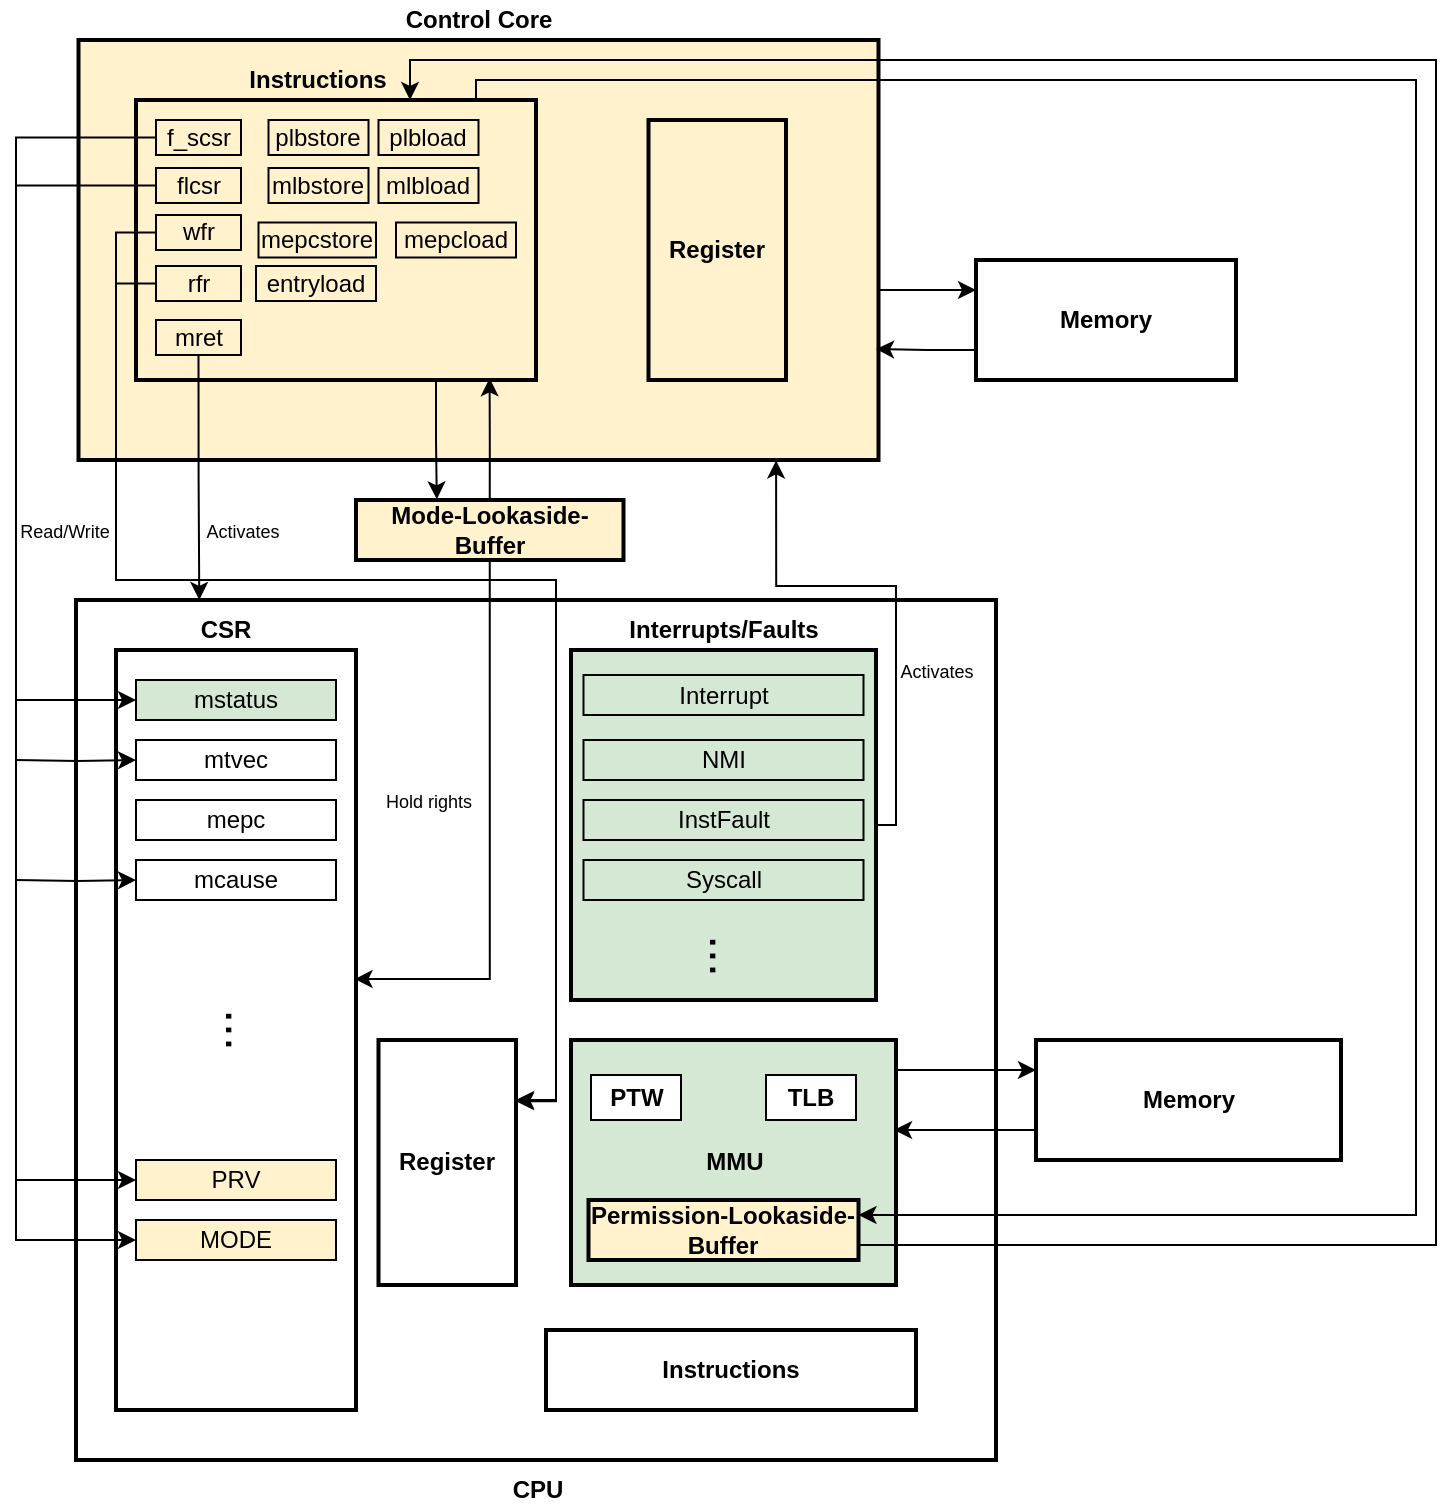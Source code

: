 <mxfile version="22.1.16" type="device">
  <diagram name="Page-1" id="lWgfi18Y_jWvnvoetsCB">
    <mxGraphModel dx="1159" dy="1758" grid="1" gridSize="10" guides="1" tooltips="1" connect="1" arrows="1" fold="1" page="1" pageScale="1" pageWidth="850" pageHeight="1100" math="0" shadow="0">
      <root>
        <mxCell id="0" />
        <mxCell id="1" parent="0" />
        <mxCell id="_68_vdc42wbrXUWpL5Hm-5" value="" style="rounded=0;whiteSpace=wrap;html=1;strokeWidth=2;" parent="1" vertex="1">
          <mxGeometry x="80" y="150" width="460" height="430" as="geometry" />
        </mxCell>
        <mxCell id="_68_vdc42wbrXUWpL5Hm-6" value="" style="rounded=0;whiteSpace=wrap;html=1;strokeWidth=2;" parent="1" vertex="1">
          <mxGeometry x="100" y="175" width="120" height="380" as="geometry" />
        </mxCell>
        <mxCell id="or6BYVte4kU1m6hormRg-66" style="edgeStyle=orthogonalEdgeStyle;rounded=0;orthogonalLoop=1;jettySize=auto;html=1;entryX=0;entryY=0.5;entryDx=0;entryDy=0;" parent="1" target="_68_vdc42wbrXUWpL5Hm-8" edge="1">
          <mxGeometry relative="1" as="geometry">
            <mxPoint x="50" y="190" as="sourcePoint" />
            <Array as="points">
              <mxPoint x="50" y="200" />
            </Array>
          </mxGeometry>
        </mxCell>
        <mxCell id="_68_vdc42wbrXUWpL5Hm-8" value="" style="rounded=0;whiteSpace=wrap;html=1;align=center;fillColor=#d5e8d4;strokeColor=#000000;" parent="1" vertex="1">
          <mxGeometry x="110" y="190" width="100" height="20" as="geometry" />
        </mxCell>
        <mxCell id="or6BYVte4kU1m6hormRg-67" style="edgeStyle=orthogonalEdgeStyle;rounded=0;orthogonalLoop=1;jettySize=auto;html=1;entryX=0;entryY=0.5;entryDx=0;entryDy=0;" parent="1" target="_68_vdc42wbrXUWpL5Hm-10" edge="1">
          <mxGeometry relative="1" as="geometry">
            <mxPoint x="50" y="230" as="sourcePoint" />
          </mxGeometry>
        </mxCell>
        <mxCell id="_68_vdc42wbrXUWpL5Hm-10" value="" style="rounded=0;whiteSpace=wrap;html=1;fillColor=#FFFFFF;strokeColor=#000000;" parent="1" vertex="1">
          <mxGeometry x="110" y="220" width="100" height="20" as="geometry" />
        </mxCell>
        <mxCell id="_68_vdc42wbrXUWpL5Hm-15" value="&lt;b&gt;CSR&lt;/b&gt;" style="text;html=1;strokeColor=none;fillColor=none;align=center;verticalAlign=middle;whiteSpace=wrap;rounded=0;" parent="1" vertex="1">
          <mxGeometry x="125" y="150" width="60" height="30" as="geometry" />
        </mxCell>
        <mxCell id="_68_vdc42wbrXUWpL5Hm-16" value="..." style="text;html=1;strokeColor=none;fillColor=none;align=center;verticalAlign=middle;whiteSpace=wrap;rounded=0;rotation=90;fontSize=25;" parent="1" vertex="1">
          <mxGeometry x="135" y="357.5" width="60" height="15" as="geometry" />
        </mxCell>
        <mxCell id="_68_vdc42wbrXUWpL5Hm-17" value="mstatus" style="text;html=1;strokeColor=none;fillColor=none;align=center;verticalAlign=middle;whiteSpace=wrap;rounded=0;" parent="1" vertex="1">
          <mxGeometry x="135" y="192.5" width="50" height="15" as="geometry" />
        </mxCell>
        <mxCell id="_68_vdc42wbrXUWpL5Hm-18" value="" style="rounded=0;whiteSpace=wrap;html=1;fillColor=#FFFFFF;strokeColor=#000000;" parent="1" vertex="1">
          <mxGeometry x="110" y="250" width="100" height="20" as="geometry" />
        </mxCell>
        <mxCell id="or6BYVte4kU1m6hormRg-68" style="edgeStyle=orthogonalEdgeStyle;rounded=0;orthogonalLoop=1;jettySize=auto;html=1;entryX=0;entryY=0.5;entryDx=0;entryDy=0;" parent="1" target="_68_vdc42wbrXUWpL5Hm-19" edge="1">
          <mxGeometry relative="1" as="geometry">
            <mxPoint x="50" y="290" as="sourcePoint" />
          </mxGeometry>
        </mxCell>
        <mxCell id="_68_vdc42wbrXUWpL5Hm-19" value="" style="rounded=0;whiteSpace=wrap;html=1;strokeColor=#000000;fillColor=#FFFFFF;" parent="1" vertex="1">
          <mxGeometry x="110" y="280" width="100" height="20" as="geometry" />
        </mxCell>
        <mxCell id="_68_vdc42wbrXUWpL5Hm-20" value="" style="rounded=0;whiteSpace=wrap;html=1;fillColor=#fff2cc;strokeColor=#000000;" parent="1" vertex="1">
          <mxGeometry x="110" y="430" width="100" height="20" as="geometry" />
        </mxCell>
        <mxCell id="_68_vdc42wbrXUWpL5Hm-21" value="mtvec" style="text;html=1;strokeColor=none;fillColor=none;align=center;verticalAlign=middle;whiteSpace=wrap;rounded=0;" parent="1" vertex="1">
          <mxGeometry x="135" y="222.5" width="50" height="15" as="geometry" />
        </mxCell>
        <mxCell id="_68_vdc42wbrXUWpL5Hm-22" value="mepc" style="text;html=1;strokeColor=none;fillColor=none;align=center;verticalAlign=middle;whiteSpace=wrap;rounded=0;" parent="1" vertex="1">
          <mxGeometry x="135" y="252.5" width="50" height="15" as="geometry" />
        </mxCell>
        <mxCell id="_68_vdc42wbrXUWpL5Hm-23" value="mcause" style="text;html=1;strokeColor=none;fillColor=none;align=center;verticalAlign=middle;whiteSpace=wrap;rounded=0;" parent="1" vertex="1">
          <mxGeometry x="135" y="282.5" width="50" height="15" as="geometry" />
        </mxCell>
        <mxCell id="_68_vdc42wbrXUWpL5Hm-28" value="" style="rounded=0;whiteSpace=wrap;html=1;fillColor=#fff2cc;strokeColor=#000000;" parent="1" vertex="1">
          <mxGeometry x="110" y="460" width="100" height="20" as="geometry" />
        </mxCell>
        <mxCell id="_68_vdc42wbrXUWpL5Hm-30" value="PRV" style="text;html=1;strokeColor=none;fillColor=none;align=center;verticalAlign=middle;whiteSpace=wrap;rounded=0;" parent="1" vertex="1">
          <mxGeometry x="135" y="432.5" width="50" height="15" as="geometry" />
        </mxCell>
        <mxCell id="_68_vdc42wbrXUWpL5Hm-55" value="&lt;b&gt;Instructions&lt;/b&gt;" style="rounded=0;whiteSpace=wrap;html=1;strokeWidth=2;" parent="1" vertex="1">
          <mxGeometry x="315" y="515" width="185" height="40" as="geometry" />
        </mxCell>
        <mxCell id="_68_vdc42wbrXUWpL5Hm-78" value="" style="rounded=0;whiteSpace=wrap;html=1;strokeWidth=2;fillColor=#d5e8d4;strokeColor=#000000;" parent="1" vertex="1">
          <mxGeometry x="327.5" y="175" width="152.5" height="175" as="geometry" />
        </mxCell>
        <mxCell id="_68_vdc42wbrXUWpL5Hm-79" value="&lt;div align=&quot;center&quot;&gt;&lt;b&gt;Interrupts/Faults&lt;/b&gt;&lt;/div&gt;" style="text;html=1;strokeColor=none;fillColor=none;align=center;verticalAlign=middle;whiteSpace=wrap;rounded=0;" parent="1" vertex="1">
          <mxGeometry x="333.75" y="150" width="140" height="30" as="geometry" />
        </mxCell>
        <mxCell id="_68_vdc42wbrXUWpL5Hm-90" value="Interrupt" style="rounded=0;whiteSpace=wrap;html=1;fillColor=#d5e8d4;strokeColor=#000000;" parent="1" vertex="1">
          <mxGeometry x="333.75" y="187.5" width="140" height="20" as="geometry" />
        </mxCell>
        <mxCell id="_68_vdc42wbrXUWpL5Hm-91" value="NMI" style="rounded=0;whiteSpace=wrap;html=1;fillColor=#d5e8d4;strokeColor=#000000;" parent="1" vertex="1">
          <mxGeometry x="333.75" y="220" width="140" height="20" as="geometry" />
        </mxCell>
        <mxCell id="_68_vdc42wbrXUWpL5Hm-92" value="InstFault" style="rounded=0;whiteSpace=wrap;html=1;fillColor=#d5e8d4;strokeColor=#000000;" parent="1" vertex="1">
          <mxGeometry x="333.75" y="250" width="140" height="20" as="geometry" />
        </mxCell>
        <mxCell id="_68_vdc42wbrXUWpL5Hm-93" value="Syscall" style="rounded=0;whiteSpace=wrap;html=1;fillColor=#d5e8d4;strokeColor=#000000;" parent="1" vertex="1">
          <mxGeometry x="333.75" y="280" width="140" height="20" as="geometry" />
        </mxCell>
        <mxCell id="_68_vdc42wbrXUWpL5Hm-94" value="..." style="text;html=1;strokeColor=none;fillColor=none;align=center;verticalAlign=middle;whiteSpace=wrap;rounded=0;rotation=90;fontSize=25;" parent="1" vertex="1">
          <mxGeometry x="377.5" y="320" width="60" height="15" as="geometry" />
        </mxCell>
        <mxCell id="-MQ5OYvx68v049hU23wg-7" style="edgeStyle=orthogonalEdgeStyle;rounded=0;orthogonalLoop=1;jettySize=auto;html=1;entryX=0;entryY=0.25;entryDx=0;entryDy=0;" parent="1" source="_68_vdc42wbrXUWpL5Hm-104" target="or6BYVte4kU1m6hormRg-42" edge="1">
          <mxGeometry relative="1" as="geometry">
            <Array as="points">
              <mxPoint x="510" y="385" />
              <mxPoint x="510" y="385" />
            </Array>
          </mxGeometry>
        </mxCell>
        <mxCell id="_68_vdc42wbrXUWpL5Hm-104" value="&lt;b&gt;MMU&lt;/b&gt;" style="rounded=0;whiteSpace=wrap;html=1;strokeWidth=2;fillColor=#d5e8d4;strokeColor=#000000;" parent="1" vertex="1">
          <mxGeometry x="327.5" y="370" width="162.5" height="122.5" as="geometry" />
        </mxCell>
        <mxCell id="_68_vdc42wbrXUWpL5Hm-110" value="&lt;b&gt;TLB&lt;/b&gt;" style="rounded=0;whiteSpace=wrap;html=1;strokeWidth=1;" parent="1" vertex="1">
          <mxGeometry x="425" y="387.5" width="45" height="22.5" as="geometry" />
        </mxCell>
        <mxCell id="_68_vdc42wbrXUWpL5Hm-111" value="&lt;b&gt;PTW&lt;/b&gt;" style="rounded=0;whiteSpace=wrap;html=1;strokeWidth=1;" parent="1" vertex="1">
          <mxGeometry x="337.5" y="387.5" width="45" height="22.5" as="geometry" />
        </mxCell>
        <mxCell id="_68_vdc42wbrXUWpL5Hm-24" value="MODE" style="text;html=1;strokeColor=none;fillColor=none;align=center;verticalAlign=middle;whiteSpace=wrap;rounded=0;" parent="1" vertex="1">
          <mxGeometry x="135" y="462.5" width="50" height="15" as="geometry" />
        </mxCell>
        <mxCell id="or6BYVte4kU1m6hormRg-21" style="edgeStyle=orthogonalEdgeStyle;rounded=0;orthogonalLoop=1;jettySize=auto;html=1;exitX=1;exitY=0.5;exitDx=0;exitDy=0;entryX=0;entryY=0.25;entryDx=0;entryDy=0;" parent="1" source="or6BYVte4kU1m6hormRg-1" target="or6BYVte4kU1m6hormRg-14" edge="1">
          <mxGeometry relative="1" as="geometry">
            <Array as="points">
              <mxPoint x="480" y="25" />
            </Array>
          </mxGeometry>
        </mxCell>
        <mxCell id="or6BYVte4kU1m6hormRg-1" value="" style="rounded=0;whiteSpace=wrap;html=1;strokeWidth=2;fillColor=#fff2cc;strokeColor=#000000;" parent="1" vertex="1">
          <mxGeometry x="81.25" y="-130" width="400" height="210" as="geometry" />
        </mxCell>
        <mxCell id="or6BYVte4kU1m6hormRg-3" value="&lt;b&gt;&lt;font style=&quot;font-size: 12px;&quot;&gt;Control Core&lt;/font&gt;&lt;/b&gt;" style="text;html=1;strokeColor=none;fillColor=none;align=center;verticalAlign=middle;whiteSpace=wrap;rounded=0;" parent="1" vertex="1">
          <mxGeometry x="240" y="-150" width="82.5" height="20" as="geometry" />
        </mxCell>
        <mxCell id="-MQ5OYvx68v049hU23wg-14" style="edgeStyle=orthogonalEdgeStyle;rounded=0;orthogonalLoop=1;jettySize=auto;html=1;exitX=0.75;exitY=0;exitDx=0;exitDy=0;entryX=1;entryY=0.25;entryDx=0;entryDy=0;" parent="1" source="or6BYVte4kU1m6hormRg-4" target="_68_vdc42wbrXUWpL5Hm-97" edge="1">
          <mxGeometry relative="1" as="geometry">
            <Array as="points">
              <mxPoint x="280" y="-50" />
              <mxPoint x="280" y="-110" />
              <mxPoint x="750" y="-110" />
              <mxPoint x="750" y="458" />
            </Array>
          </mxGeometry>
        </mxCell>
        <mxCell id="or6BYVte4kU1m6hormRg-4" value="" style="rounded=0;whiteSpace=wrap;html=1;strokeWidth=2;fillColor=#fff2cc;strokeColor=#000000;" parent="1" vertex="1">
          <mxGeometry x="110" y="-100" width="200" height="140" as="geometry" />
        </mxCell>
        <mxCell id="or6BYVte4kU1m6hormRg-5" value="&lt;b&gt;Register&lt;/b&gt;" style="rounded=0;whiteSpace=wrap;html=1;strokeWidth=2;fillColor=#fff2cc;strokeColor=#000000;" parent="1" vertex="1">
          <mxGeometry x="366.25" y="-90" width="68.75" height="130" as="geometry" />
        </mxCell>
        <mxCell id="or6BYVte4kU1m6hormRg-7" value="&lt;b&gt;Mode-Lookaside-Buffer&lt;/b&gt;" style="rounded=0;whiteSpace=wrap;html=1;strokeWidth=2;rotation=0;fillColor=#fff2cc;strokeColor=default;" parent="1" vertex="1">
          <mxGeometry x="220" y="100" width="133.75" height="30" as="geometry" />
        </mxCell>
        <mxCell id="or6BYVte4kU1m6hormRg-9" value="&lt;b&gt;Instructions&lt;/b&gt;" style="text;html=1;strokeColor=none;fillColor=none;align=center;verticalAlign=middle;whiteSpace=wrap;rounded=0;" parent="1" vertex="1">
          <mxGeometry x="171.25" y="-120" width="60" height="20" as="geometry" />
        </mxCell>
        <mxCell id="or6BYVte4kU1m6hormRg-14" value="&lt;b&gt;Memory&lt;/b&gt;" style="rounded=0;whiteSpace=wrap;html=1;strokeWidth=2;" parent="1" vertex="1">
          <mxGeometry x="530" y="-20" width="130" height="60" as="geometry" />
        </mxCell>
        <mxCell id="or6BYVte4kU1m6hormRg-22" style="edgeStyle=orthogonalEdgeStyle;rounded=0;orthogonalLoop=1;jettySize=auto;html=1;exitX=0;exitY=0.75;exitDx=0;exitDy=0;entryX=0.997;entryY=0.736;entryDx=0;entryDy=0;entryPerimeter=0;" parent="1" source="or6BYVte4kU1m6hormRg-14" target="or6BYVte4kU1m6hormRg-1" edge="1">
          <mxGeometry relative="1" as="geometry" />
        </mxCell>
        <mxCell id="or6BYVte4kU1m6hormRg-37" style="edgeStyle=orthogonalEdgeStyle;rounded=0;orthogonalLoop=1;jettySize=auto;html=1;exitX=1;exitY=0.5;exitDx=0;exitDy=0;entryX=0.872;entryY=1.001;entryDx=0;entryDy=0;entryPerimeter=0;" parent="1" source="_68_vdc42wbrXUWpL5Hm-78" target="or6BYVte4kU1m6hormRg-1" edge="1">
          <mxGeometry relative="1" as="geometry">
            <Array as="points">
              <mxPoint x="490" y="263" />
              <mxPoint x="490" y="143" />
              <mxPoint x="430" y="143" />
            </Array>
          </mxGeometry>
        </mxCell>
        <mxCell id="or6BYVte4kU1m6hormRg-38" value="&lt;font style=&quot;font-size: 9px;&quot;&gt;Activates&lt;/font&gt;" style="edgeLabel;html=1;align=center;verticalAlign=middle;resizable=0;points=[];" parent="or6BYVte4kU1m6hormRg-37" vertex="1" connectable="0">
          <mxGeometry x="-0.312" y="1" relative="1" as="geometry">
            <mxPoint x="21" y="-1" as="offset" />
          </mxGeometry>
        </mxCell>
        <mxCell id="-MQ5OYvx68v049hU23wg-18" style="edgeStyle=orthogonalEdgeStyle;rounded=0;orthogonalLoop=1;jettySize=auto;html=1;exitX=1;exitY=0.75;exitDx=0;exitDy=0;" parent="1" source="_68_vdc42wbrXUWpL5Hm-97" target="or6BYVte4kU1m6hormRg-4" edge="1">
          <mxGeometry relative="1" as="geometry">
            <Array as="points">
              <mxPoint x="760" y="473" />
              <mxPoint x="760" y="-120" />
              <mxPoint x="247" y="-120" />
            </Array>
          </mxGeometry>
        </mxCell>
        <mxCell id="_68_vdc42wbrXUWpL5Hm-97" value="&lt;b&gt;Permission-Lookaside-Buffer&lt;/b&gt;" style="rounded=0;whiteSpace=wrap;html=1;strokeWidth=2;fillColor=#fff2cc;strokeColor=#000000;" parent="1" vertex="1">
          <mxGeometry x="336.25" y="450" width="135" height="30" as="geometry" />
        </mxCell>
        <mxCell id="or6BYVte4kU1m6hormRg-41" value="&lt;b&gt;CPU&lt;/b&gt;" style="text;html=1;strokeColor=none;fillColor=none;align=center;verticalAlign=middle;whiteSpace=wrap;rounded=0;" parent="1" vertex="1">
          <mxGeometry x="281.25" y="585" width="60" height="20" as="geometry" />
        </mxCell>
        <mxCell id="or6BYVte4kU1m6hormRg-42" value="&lt;b&gt;Memory&lt;/b&gt;" style="rounded=0;whiteSpace=wrap;html=1;strokeWidth=2;" parent="1" vertex="1">
          <mxGeometry x="560" y="370" width="152.5" height="60" as="geometry" />
        </mxCell>
        <mxCell id="or6BYVte4kU1m6hormRg-69" style="edgeStyle=orthogonalEdgeStyle;rounded=0;orthogonalLoop=1;jettySize=auto;html=1;exitX=0;exitY=0.5;exitDx=0;exitDy=0;entryX=0;entryY=0.5;entryDx=0;entryDy=0;" parent="1" source="or6BYVte4kU1m6hormRg-52" target="_68_vdc42wbrXUWpL5Hm-20" edge="1">
          <mxGeometry relative="1" as="geometry">
            <Array as="points">
              <mxPoint x="50" y="-57" />
              <mxPoint x="50" y="440" />
            </Array>
          </mxGeometry>
        </mxCell>
        <mxCell id="or6BYVte4kU1m6hormRg-52" value="flcsr" style="rounded=0;whiteSpace=wrap;html=1;fillColor=#fff2cc;strokeColor=#000000;" parent="1" vertex="1">
          <mxGeometry x="120" y="-66" width="42.5" height="17.5" as="geometry" />
        </mxCell>
        <mxCell id="or6BYVte4kU1m6hormRg-65" style="edgeStyle=orthogonalEdgeStyle;rounded=0;orthogonalLoop=1;jettySize=auto;html=1;exitX=0;exitY=0.5;exitDx=0;exitDy=0;entryX=0;entryY=0.5;entryDx=0;entryDy=0;" parent="1" source="or6BYVte4kU1m6hormRg-63" target="_68_vdc42wbrXUWpL5Hm-28" edge="1">
          <mxGeometry relative="1" as="geometry">
            <mxPoint x="30" y="-7.429" as="targetPoint" />
            <Array as="points">
              <mxPoint x="50" y="-81" />
              <mxPoint x="50" y="470" />
            </Array>
          </mxGeometry>
        </mxCell>
        <mxCell id="or6BYVte4kU1m6hormRg-63" value="f_scsr" style="rounded=0;whiteSpace=wrap;html=1;fillColor=#fff2cc;strokeColor=#000000;" parent="1" vertex="1">
          <mxGeometry x="120" y="-90" width="42.5" height="17.5" as="geometry" />
        </mxCell>
        <mxCell id="or6BYVte4kU1m6hormRg-72" value="mret" style="rounded=0;whiteSpace=wrap;html=1;fillColor=#fff2cc;strokeColor=#000000;" parent="1" vertex="1">
          <mxGeometry x="120" y="10" width="42.5" height="17.5" as="geometry" />
        </mxCell>
        <mxCell id="-MQ5OYvx68v049hU23wg-10" value="mlbload" style="rounded=0;whiteSpace=wrap;html=1;fillColor=#fff2cc;strokeColor=#000000;" parent="1" vertex="1">
          <mxGeometry x="231.25" y="-66" width="50" height="17.5" as="geometry" />
        </mxCell>
        <mxCell id="-MQ5OYvx68v049hU23wg-11" value="mlbstore" style="rounded=0;whiteSpace=wrap;html=1;fillColor=#fff2cc;strokeColor=#000000;" parent="1" vertex="1">
          <mxGeometry x="176.25" y="-66" width="50" height="17.5" as="geometry" />
        </mxCell>
        <mxCell id="-MQ5OYvx68v049hU23wg-12" value="plbload" style="rounded=0;whiteSpace=wrap;html=1;fillColor=#fff2cc;strokeColor=#000000;" parent="1" vertex="1">
          <mxGeometry x="231.25" y="-90" width="50" height="17.5" as="geometry" />
        </mxCell>
        <mxCell id="-MQ5OYvx68v049hU23wg-13" value="plbstore" style="rounded=0;whiteSpace=wrap;html=1;fillColor=#fff2cc;strokeColor=#000000;" parent="1" vertex="1">
          <mxGeometry x="176.25" y="-90" width="50" height="17.5" as="geometry" />
        </mxCell>
        <mxCell id="-MQ5OYvx68v049hU23wg-17" style="edgeStyle=orthogonalEdgeStyle;rounded=0;orthogonalLoop=1;jettySize=auto;html=1;exitX=0;exitY=0.75;exitDx=0;exitDy=0;entryX=0.994;entryY=0.367;entryDx=0;entryDy=0;entryPerimeter=0;" parent="1" source="or6BYVte4kU1m6hormRg-42" target="_68_vdc42wbrXUWpL5Hm-104" edge="1">
          <mxGeometry relative="1" as="geometry" />
        </mxCell>
        <mxCell id="-Og6Zdm1KeofrRfR1SaZ-3" style="edgeStyle=orthogonalEdgeStyle;rounded=0;orthogonalLoop=1;jettySize=auto;html=1;exitX=0.5;exitY=1;exitDx=0;exitDy=0;entryX=0.134;entryY=0;entryDx=0;entryDy=0;entryPerimeter=0;" edge="1" parent="1" source="or6BYVte4kU1m6hormRg-72" target="_68_vdc42wbrXUWpL5Hm-5">
          <mxGeometry relative="1" as="geometry" />
        </mxCell>
        <mxCell id="-Og6Zdm1KeofrRfR1SaZ-17" style="edgeStyle=orthogonalEdgeStyle;rounded=0;orthogonalLoop=1;jettySize=auto;html=1;exitX=0;exitY=0.5;exitDx=0;exitDy=0;entryX=1;entryY=0.25;entryDx=0;entryDy=0;" edge="1" parent="1" source="-Og6Zdm1KeofrRfR1SaZ-4" target="-Og6Zdm1KeofrRfR1SaZ-14">
          <mxGeometry relative="1" as="geometry">
            <Array as="points">
              <mxPoint x="100" y="-34" />
              <mxPoint x="100" y="140" />
              <mxPoint x="320" y="140" />
              <mxPoint x="320" y="401" />
            </Array>
          </mxGeometry>
        </mxCell>
        <mxCell id="-Og6Zdm1KeofrRfR1SaZ-4" value="wfr" style="rounded=0;whiteSpace=wrap;html=1;fillColor=#fff2cc;strokeColor=#000000;" vertex="1" parent="1">
          <mxGeometry x="120" y="-42.5" width="42.5" height="17.5" as="geometry" />
        </mxCell>
        <mxCell id="-Og6Zdm1KeofrRfR1SaZ-15" style="edgeStyle=orthogonalEdgeStyle;rounded=0;orthogonalLoop=1;jettySize=auto;html=1;exitX=0;exitY=0.5;exitDx=0;exitDy=0;entryX=1;entryY=0.25;entryDx=0;entryDy=0;" edge="1" parent="1" source="-Og6Zdm1KeofrRfR1SaZ-5" target="-Og6Zdm1KeofrRfR1SaZ-14">
          <mxGeometry relative="1" as="geometry">
            <Array as="points">
              <mxPoint x="100" y="-8" />
              <mxPoint x="100" y="140" />
              <mxPoint x="320" y="140" />
              <mxPoint x="320" y="400" />
              <mxPoint x="300" y="400" />
            </Array>
          </mxGeometry>
        </mxCell>
        <mxCell id="-Og6Zdm1KeofrRfR1SaZ-18" value="&lt;font style=&quot;font-size: 9px;&quot;&gt;Read/Write&lt;/font&gt;" style="edgeLabel;html=1;align=center;verticalAlign=middle;resizable=0;points=[];" vertex="1" connectable="0" parent="-Og6Zdm1KeofrRfR1SaZ-15">
          <mxGeometry x="-0.609" y="-1" relative="1" as="geometry">
            <mxPoint x="-25" y="12" as="offset" />
          </mxGeometry>
        </mxCell>
        <mxCell id="-Og6Zdm1KeofrRfR1SaZ-5" value="rfr" style="rounded=0;whiteSpace=wrap;html=1;fillColor=#fff2cc;strokeColor=#000000;" vertex="1" parent="1">
          <mxGeometry x="120" y="-17" width="42.5" height="17.5" as="geometry" />
        </mxCell>
        <mxCell id="-Og6Zdm1KeofrRfR1SaZ-6" value="mepcstore" style="rounded=0;whiteSpace=wrap;html=1;fillColor=#fff2cc;strokeColor=#000000;" vertex="1" parent="1">
          <mxGeometry x="171.25" y="-38.75" width="58.75" height="17.5" as="geometry" />
        </mxCell>
        <mxCell id="-Og6Zdm1KeofrRfR1SaZ-7" value="&lt;div&gt;mepcload&lt;/div&gt;" style="rounded=0;whiteSpace=wrap;html=1;fillColor=#fff2cc;strokeColor=#000000;" vertex="1" parent="1">
          <mxGeometry x="240" y="-38.75" width="60" height="17.5" as="geometry" />
        </mxCell>
        <mxCell id="-Og6Zdm1KeofrRfR1SaZ-8" value="entryload" style="rounded=0;whiteSpace=wrap;html=1;fillColor=#fff2cc;strokeColor=#000000;" vertex="1" parent="1">
          <mxGeometry x="170" y="-17" width="60" height="17.5" as="geometry" />
        </mxCell>
        <mxCell id="-Og6Zdm1KeofrRfR1SaZ-9" style="edgeStyle=orthogonalEdgeStyle;rounded=0;orthogonalLoop=1;jettySize=auto;html=1;exitX=0.75;exitY=1;exitDx=0;exitDy=0;entryX=0.302;entryY=-0.01;entryDx=0;entryDy=0;entryPerimeter=0;" edge="1" parent="1" source="or6BYVte4kU1m6hormRg-4" target="or6BYVte4kU1m6hormRg-7">
          <mxGeometry relative="1" as="geometry" />
        </mxCell>
        <mxCell id="-Og6Zdm1KeofrRfR1SaZ-10" style="edgeStyle=orthogonalEdgeStyle;rounded=0;orthogonalLoop=1;jettySize=auto;html=1;exitX=0.5;exitY=0;exitDx=0;exitDy=0;entryX=0.884;entryY=0.994;entryDx=0;entryDy=0;entryPerimeter=0;" edge="1" parent="1" source="or6BYVte4kU1m6hormRg-7" target="or6BYVte4kU1m6hormRg-4">
          <mxGeometry relative="1" as="geometry" />
        </mxCell>
        <mxCell id="-Og6Zdm1KeofrRfR1SaZ-11" style="edgeStyle=orthogonalEdgeStyle;rounded=0;orthogonalLoop=1;jettySize=auto;html=1;exitX=0.5;exitY=1;exitDx=0;exitDy=0;entryX=0.994;entryY=0.433;entryDx=0;entryDy=0;entryPerimeter=0;" edge="1" parent="1" source="or6BYVte4kU1m6hormRg-7" target="_68_vdc42wbrXUWpL5Hm-6">
          <mxGeometry relative="1" as="geometry" />
        </mxCell>
        <mxCell id="-Og6Zdm1KeofrRfR1SaZ-13" value="&lt;font style=&quot;font-size: 9px;&quot;&gt;Hold rights&lt;/font&gt;" style="edgeLabel;html=1;align=center;verticalAlign=middle;resizable=0;points=[];" vertex="1" connectable="0" parent="-Og6Zdm1KeofrRfR1SaZ-11">
          <mxGeometry x="-0.258" y="-1" relative="1" as="geometry">
            <mxPoint x="-30" y="17" as="offset" />
          </mxGeometry>
        </mxCell>
        <mxCell id="-Og6Zdm1KeofrRfR1SaZ-14" value="&lt;b&gt;Register&lt;/b&gt;" style="rounded=0;whiteSpace=wrap;html=1;strokeWidth=2;fillColor=#FFFFFF;strokeColor=#000000;" vertex="1" parent="1">
          <mxGeometry x="231.25" y="370" width="68.75" height="122.5" as="geometry" />
        </mxCell>
        <mxCell id="-Og6Zdm1KeofrRfR1SaZ-16" value="&lt;font style=&quot;font-size: 9px;&quot;&gt;Activates&lt;/font&gt;" style="edgeLabel;html=1;align=center;verticalAlign=middle;resizable=0;points=[];" vertex="1" connectable="0" parent="1">
          <mxGeometry x="162.499" y="114.996" as="geometry" />
        </mxCell>
      </root>
    </mxGraphModel>
  </diagram>
</mxfile>
